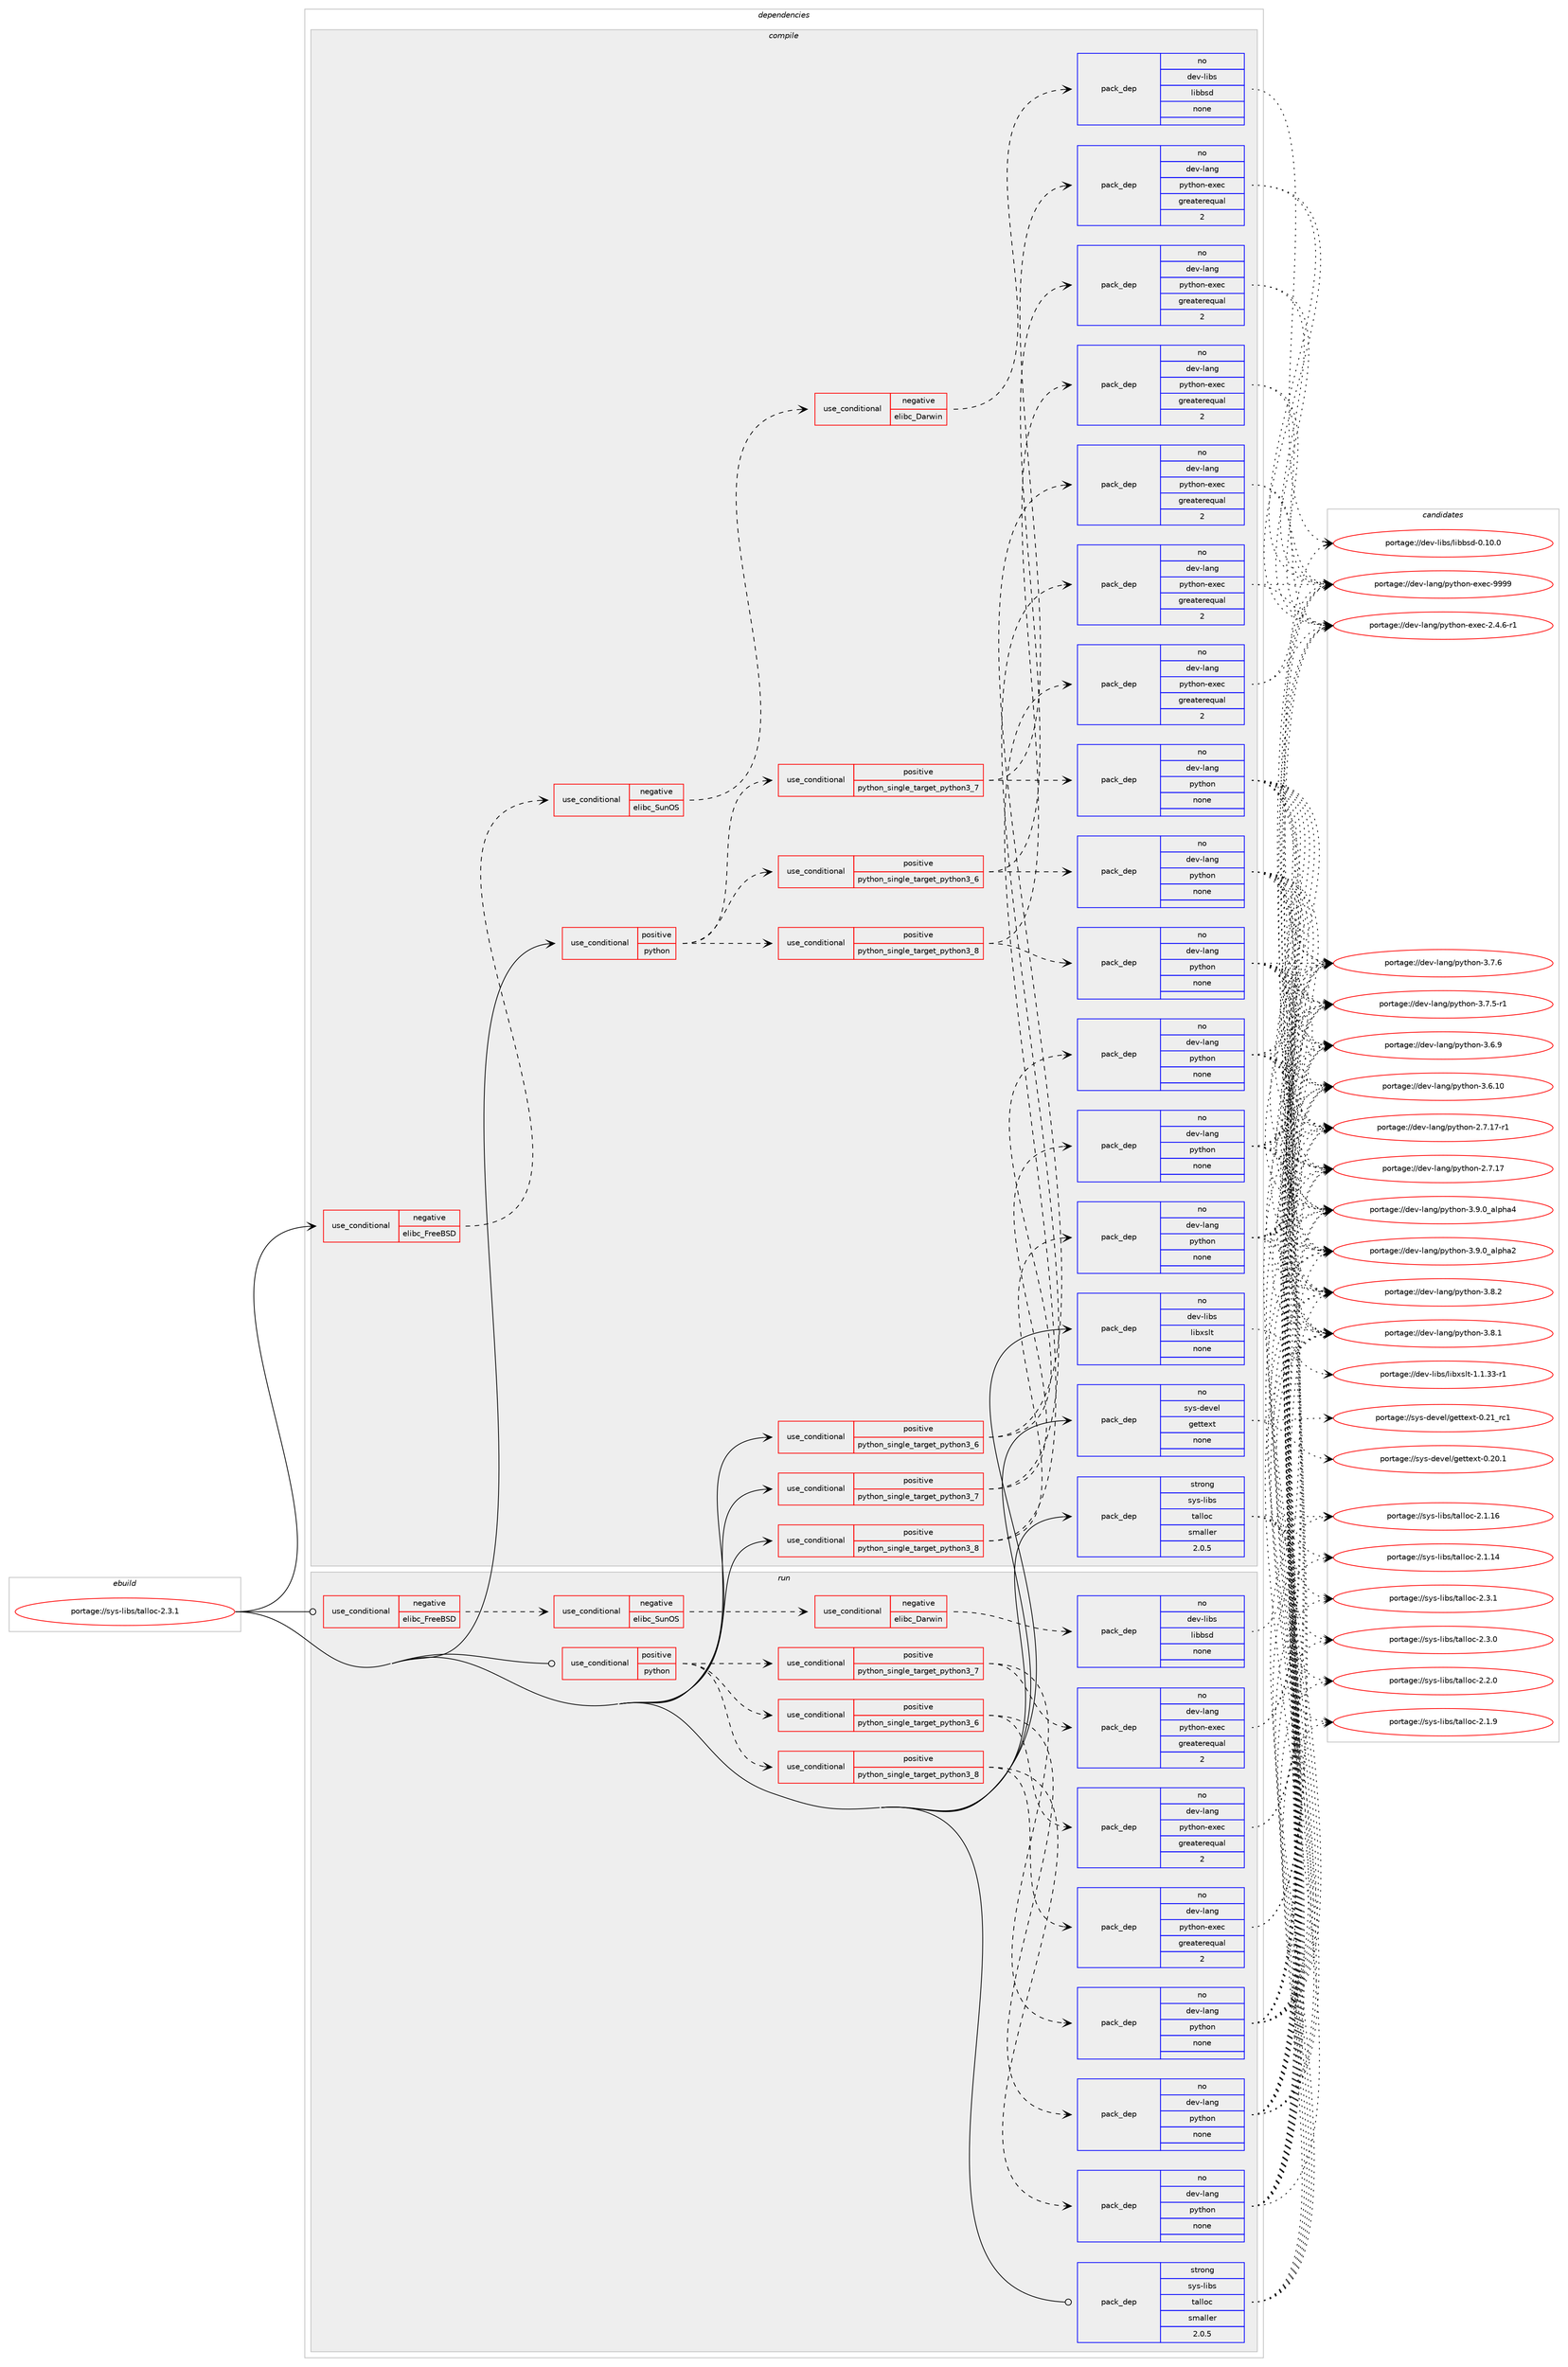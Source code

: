 digraph prolog {

# *************
# Graph options
# *************

newrank=true;
concentrate=true;
compound=true;
graph [rankdir=LR,fontname=Helvetica,fontsize=10,ranksep=1.5];#, ranksep=2.5, nodesep=0.2];
edge  [arrowhead=vee];
node  [fontname=Helvetica,fontsize=10];

# **********
# The ebuild
# **********

subgraph cluster_leftcol {
color=gray;
rank=same;
label=<<i>ebuild</i>>;
id [label="portage://sys-libs/talloc-2.3.1", color=red, width=4, href="../sys-libs/talloc-2.3.1.svg"];
}

# ****************
# The dependencies
# ****************

subgraph cluster_midcol {
color=gray;
label=<<i>dependencies</i>>;
subgraph cluster_compile {
fillcolor="#eeeeee";
style=filled;
label=<<i>compile</i>>;
subgraph cond4161 {
dependency25396 [label=<<TABLE BORDER="0" CELLBORDER="1" CELLSPACING="0" CELLPADDING="4"><TR><TD ROWSPAN="3" CELLPADDING="10">use_conditional</TD></TR><TR><TD>negative</TD></TR><TR><TD>elibc_FreeBSD</TD></TR></TABLE>>, shape=none, color=red];
subgraph cond4162 {
dependency25397 [label=<<TABLE BORDER="0" CELLBORDER="1" CELLSPACING="0" CELLPADDING="4"><TR><TD ROWSPAN="3" CELLPADDING="10">use_conditional</TD></TR><TR><TD>negative</TD></TR><TR><TD>elibc_SunOS</TD></TR></TABLE>>, shape=none, color=red];
subgraph cond4163 {
dependency25398 [label=<<TABLE BORDER="0" CELLBORDER="1" CELLSPACING="0" CELLPADDING="4"><TR><TD ROWSPAN="3" CELLPADDING="10">use_conditional</TD></TR><TR><TD>negative</TD></TR><TR><TD>elibc_Darwin</TD></TR></TABLE>>, shape=none, color=red];
subgraph pack20567 {
dependency25399 [label=<<TABLE BORDER="0" CELLBORDER="1" CELLSPACING="0" CELLPADDING="4" WIDTH="220"><TR><TD ROWSPAN="6" CELLPADDING="30">pack_dep</TD></TR><TR><TD WIDTH="110">no</TD></TR><TR><TD>dev-libs</TD></TR><TR><TD>libbsd</TD></TR><TR><TD>none</TD></TR><TR><TD></TD></TR></TABLE>>, shape=none, color=blue];
}
dependency25398:e -> dependency25399:w [weight=20,style="dashed",arrowhead="vee"];
}
dependency25397:e -> dependency25398:w [weight=20,style="dashed",arrowhead="vee"];
}
dependency25396:e -> dependency25397:w [weight=20,style="dashed",arrowhead="vee"];
}
id:e -> dependency25396:w [weight=20,style="solid",arrowhead="vee"];
subgraph cond4164 {
dependency25400 [label=<<TABLE BORDER="0" CELLBORDER="1" CELLSPACING="0" CELLPADDING="4"><TR><TD ROWSPAN="3" CELLPADDING="10">use_conditional</TD></TR><TR><TD>positive</TD></TR><TR><TD>python</TD></TR></TABLE>>, shape=none, color=red];
subgraph cond4165 {
dependency25401 [label=<<TABLE BORDER="0" CELLBORDER="1" CELLSPACING="0" CELLPADDING="4"><TR><TD ROWSPAN="3" CELLPADDING="10">use_conditional</TD></TR><TR><TD>positive</TD></TR><TR><TD>python_single_target_python3_6</TD></TR></TABLE>>, shape=none, color=red];
subgraph pack20568 {
dependency25402 [label=<<TABLE BORDER="0" CELLBORDER="1" CELLSPACING="0" CELLPADDING="4" WIDTH="220"><TR><TD ROWSPAN="6" CELLPADDING="30">pack_dep</TD></TR><TR><TD WIDTH="110">no</TD></TR><TR><TD>dev-lang</TD></TR><TR><TD>python</TD></TR><TR><TD>none</TD></TR><TR><TD></TD></TR></TABLE>>, shape=none, color=blue];
}
dependency25401:e -> dependency25402:w [weight=20,style="dashed",arrowhead="vee"];
subgraph pack20569 {
dependency25403 [label=<<TABLE BORDER="0" CELLBORDER="1" CELLSPACING="0" CELLPADDING="4" WIDTH="220"><TR><TD ROWSPAN="6" CELLPADDING="30">pack_dep</TD></TR><TR><TD WIDTH="110">no</TD></TR><TR><TD>dev-lang</TD></TR><TR><TD>python-exec</TD></TR><TR><TD>greaterequal</TD></TR><TR><TD>2</TD></TR></TABLE>>, shape=none, color=blue];
}
dependency25401:e -> dependency25403:w [weight=20,style="dashed",arrowhead="vee"];
}
dependency25400:e -> dependency25401:w [weight=20,style="dashed",arrowhead="vee"];
subgraph cond4166 {
dependency25404 [label=<<TABLE BORDER="0" CELLBORDER="1" CELLSPACING="0" CELLPADDING="4"><TR><TD ROWSPAN="3" CELLPADDING="10">use_conditional</TD></TR><TR><TD>positive</TD></TR><TR><TD>python_single_target_python3_7</TD></TR></TABLE>>, shape=none, color=red];
subgraph pack20570 {
dependency25405 [label=<<TABLE BORDER="0" CELLBORDER="1" CELLSPACING="0" CELLPADDING="4" WIDTH="220"><TR><TD ROWSPAN="6" CELLPADDING="30">pack_dep</TD></TR><TR><TD WIDTH="110">no</TD></TR><TR><TD>dev-lang</TD></TR><TR><TD>python</TD></TR><TR><TD>none</TD></TR><TR><TD></TD></TR></TABLE>>, shape=none, color=blue];
}
dependency25404:e -> dependency25405:w [weight=20,style="dashed",arrowhead="vee"];
subgraph pack20571 {
dependency25406 [label=<<TABLE BORDER="0" CELLBORDER="1" CELLSPACING="0" CELLPADDING="4" WIDTH="220"><TR><TD ROWSPAN="6" CELLPADDING="30">pack_dep</TD></TR><TR><TD WIDTH="110">no</TD></TR><TR><TD>dev-lang</TD></TR><TR><TD>python-exec</TD></TR><TR><TD>greaterequal</TD></TR><TR><TD>2</TD></TR></TABLE>>, shape=none, color=blue];
}
dependency25404:e -> dependency25406:w [weight=20,style="dashed",arrowhead="vee"];
}
dependency25400:e -> dependency25404:w [weight=20,style="dashed",arrowhead="vee"];
subgraph cond4167 {
dependency25407 [label=<<TABLE BORDER="0" CELLBORDER="1" CELLSPACING="0" CELLPADDING="4"><TR><TD ROWSPAN="3" CELLPADDING="10">use_conditional</TD></TR><TR><TD>positive</TD></TR><TR><TD>python_single_target_python3_8</TD></TR></TABLE>>, shape=none, color=red];
subgraph pack20572 {
dependency25408 [label=<<TABLE BORDER="0" CELLBORDER="1" CELLSPACING="0" CELLPADDING="4" WIDTH="220"><TR><TD ROWSPAN="6" CELLPADDING="30">pack_dep</TD></TR><TR><TD WIDTH="110">no</TD></TR><TR><TD>dev-lang</TD></TR><TR><TD>python</TD></TR><TR><TD>none</TD></TR><TR><TD></TD></TR></TABLE>>, shape=none, color=blue];
}
dependency25407:e -> dependency25408:w [weight=20,style="dashed",arrowhead="vee"];
subgraph pack20573 {
dependency25409 [label=<<TABLE BORDER="0" CELLBORDER="1" CELLSPACING="0" CELLPADDING="4" WIDTH="220"><TR><TD ROWSPAN="6" CELLPADDING="30">pack_dep</TD></TR><TR><TD WIDTH="110">no</TD></TR><TR><TD>dev-lang</TD></TR><TR><TD>python-exec</TD></TR><TR><TD>greaterequal</TD></TR><TR><TD>2</TD></TR></TABLE>>, shape=none, color=blue];
}
dependency25407:e -> dependency25409:w [weight=20,style="dashed",arrowhead="vee"];
}
dependency25400:e -> dependency25407:w [weight=20,style="dashed",arrowhead="vee"];
}
id:e -> dependency25400:w [weight=20,style="solid",arrowhead="vee"];
subgraph cond4168 {
dependency25410 [label=<<TABLE BORDER="0" CELLBORDER="1" CELLSPACING="0" CELLPADDING="4"><TR><TD ROWSPAN="3" CELLPADDING="10">use_conditional</TD></TR><TR><TD>positive</TD></TR><TR><TD>python_single_target_python3_6</TD></TR></TABLE>>, shape=none, color=red];
subgraph pack20574 {
dependency25411 [label=<<TABLE BORDER="0" CELLBORDER="1" CELLSPACING="0" CELLPADDING="4" WIDTH="220"><TR><TD ROWSPAN="6" CELLPADDING="30">pack_dep</TD></TR><TR><TD WIDTH="110">no</TD></TR><TR><TD>dev-lang</TD></TR><TR><TD>python</TD></TR><TR><TD>none</TD></TR><TR><TD></TD></TR></TABLE>>, shape=none, color=blue];
}
dependency25410:e -> dependency25411:w [weight=20,style="dashed",arrowhead="vee"];
subgraph pack20575 {
dependency25412 [label=<<TABLE BORDER="0" CELLBORDER="1" CELLSPACING="0" CELLPADDING="4" WIDTH="220"><TR><TD ROWSPAN="6" CELLPADDING="30">pack_dep</TD></TR><TR><TD WIDTH="110">no</TD></TR><TR><TD>dev-lang</TD></TR><TR><TD>python-exec</TD></TR><TR><TD>greaterequal</TD></TR><TR><TD>2</TD></TR></TABLE>>, shape=none, color=blue];
}
dependency25410:e -> dependency25412:w [weight=20,style="dashed",arrowhead="vee"];
}
id:e -> dependency25410:w [weight=20,style="solid",arrowhead="vee"];
subgraph cond4169 {
dependency25413 [label=<<TABLE BORDER="0" CELLBORDER="1" CELLSPACING="0" CELLPADDING="4"><TR><TD ROWSPAN="3" CELLPADDING="10">use_conditional</TD></TR><TR><TD>positive</TD></TR><TR><TD>python_single_target_python3_7</TD></TR></TABLE>>, shape=none, color=red];
subgraph pack20576 {
dependency25414 [label=<<TABLE BORDER="0" CELLBORDER="1" CELLSPACING="0" CELLPADDING="4" WIDTH="220"><TR><TD ROWSPAN="6" CELLPADDING="30">pack_dep</TD></TR><TR><TD WIDTH="110">no</TD></TR><TR><TD>dev-lang</TD></TR><TR><TD>python</TD></TR><TR><TD>none</TD></TR><TR><TD></TD></TR></TABLE>>, shape=none, color=blue];
}
dependency25413:e -> dependency25414:w [weight=20,style="dashed",arrowhead="vee"];
subgraph pack20577 {
dependency25415 [label=<<TABLE BORDER="0" CELLBORDER="1" CELLSPACING="0" CELLPADDING="4" WIDTH="220"><TR><TD ROWSPAN="6" CELLPADDING="30">pack_dep</TD></TR><TR><TD WIDTH="110">no</TD></TR><TR><TD>dev-lang</TD></TR><TR><TD>python-exec</TD></TR><TR><TD>greaterequal</TD></TR><TR><TD>2</TD></TR></TABLE>>, shape=none, color=blue];
}
dependency25413:e -> dependency25415:w [weight=20,style="dashed",arrowhead="vee"];
}
id:e -> dependency25413:w [weight=20,style="solid",arrowhead="vee"];
subgraph cond4170 {
dependency25416 [label=<<TABLE BORDER="0" CELLBORDER="1" CELLSPACING="0" CELLPADDING="4"><TR><TD ROWSPAN="3" CELLPADDING="10">use_conditional</TD></TR><TR><TD>positive</TD></TR><TR><TD>python_single_target_python3_8</TD></TR></TABLE>>, shape=none, color=red];
subgraph pack20578 {
dependency25417 [label=<<TABLE BORDER="0" CELLBORDER="1" CELLSPACING="0" CELLPADDING="4" WIDTH="220"><TR><TD ROWSPAN="6" CELLPADDING="30">pack_dep</TD></TR><TR><TD WIDTH="110">no</TD></TR><TR><TD>dev-lang</TD></TR><TR><TD>python</TD></TR><TR><TD>none</TD></TR><TR><TD></TD></TR></TABLE>>, shape=none, color=blue];
}
dependency25416:e -> dependency25417:w [weight=20,style="dashed",arrowhead="vee"];
subgraph pack20579 {
dependency25418 [label=<<TABLE BORDER="0" CELLBORDER="1" CELLSPACING="0" CELLPADDING="4" WIDTH="220"><TR><TD ROWSPAN="6" CELLPADDING="30">pack_dep</TD></TR><TR><TD WIDTH="110">no</TD></TR><TR><TD>dev-lang</TD></TR><TR><TD>python-exec</TD></TR><TR><TD>greaterequal</TD></TR><TR><TD>2</TD></TR></TABLE>>, shape=none, color=blue];
}
dependency25416:e -> dependency25418:w [weight=20,style="dashed",arrowhead="vee"];
}
id:e -> dependency25416:w [weight=20,style="solid",arrowhead="vee"];
subgraph pack20580 {
dependency25419 [label=<<TABLE BORDER="0" CELLBORDER="1" CELLSPACING="0" CELLPADDING="4" WIDTH="220"><TR><TD ROWSPAN="6" CELLPADDING="30">pack_dep</TD></TR><TR><TD WIDTH="110">no</TD></TR><TR><TD>dev-libs</TD></TR><TR><TD>libxslt</TD></TR><TR><TD>none</TD></TR><TR><TD></TD></TR></TABLE>>, shape=none, color=blue];
}
id:e -> dependency25419:w [weight=20,style="solid",arrowhead="vee"];
subgraph pack20581 {
dependency25420 [label=<<TABLE BORDER="0" CELLBORDER="1" CELLSPACING="0" CELLPADDING="4" WIDTH="220"><TR><TD ROWSPAN="6" CELLPADDING="30">pack_dep</TD></TR><TR><TD WIDTH="110">no</TD></TR><TR><TD>sys-devel</TD></TR><TR><TD>gettext</TD></TR><TR><TD>none</TD></TR><TR><TD></TD></TR></TABLE>>, shape=none, color=blue];
}
id:e -> dependency25420:w [weight=20,style="solid",arrowhead="vee"];
subgraph pack20582 {
dependency25421 [label=<<TABLE BORDER="0" CELLBORDER="1" CELLSPACING="0" CELLPADDING="4" WIDTH="220"><TR><TD ROWSPAN="6" CELLPADDING="30">pack_dep</TD></TR><TR><TD WIDTH="110">strong</TD></TR><TR><TD>sys-libs</TD></TR><TR><TD>talloc</TD></TR><TR><TD>smaller</TD></TR><TR><TD>2.0.5</TD></TR></TABLE>>, shape=none, color=blue];
}
id:e -> dependency25421:w [weight=20,style="solid",arrowhead="vee"];
}
subgraph cluster_compileandrun {
fillcolor="#eeeeee";
style=filled;
label=<<i>compile and run</i>>;
}
subgraph cluster_run {
fillcolor="#eeeeee";
style=filled;
label=<<i>run</i>>;
subgraph cond4171 {
dependency25422 [label=<<TABLE BORDER="0" CELLBORDER="1" CELLSPACING="0" CELLPADDING="4"><TR><TD ROWSPAN="3" CELLPADDING="10">use_conditional</TD></TR><TR><TD>negative</TD></TR><TR><TD>elibc_FreeBSD</TD></TR></TABLE>>, shape=none, color=red];
subgraph cond4172 {
dependency25423 [label=<<TABLE BORDER="0" CELLBORDER="1" CELLSPACING="0" CELLPADDING="4"><TR><TD ROWSPAN="3" CELLPADDING="10">use_conditional</TD></TR><TR><TD>negative</TD></TR><TR><TD>elibc_SunOS</TD></TR></TABLE>>, shape=none, color=red];
subgraph cond4173 {
dependency25424 [label=<<TABLE BORDER="0" CELLBORDER="1" CELLSPACING="0" CELLPADDING="4"><TR><TD ROWSPAN="3" CELLPADDING="10">use_conditional</TD></TR><TR><TD>negative</TD></TR><TR><TD>elibc_Darwin</TD></TR></TABLE>>, shape=none, color=red];
subgraph pack20583 {
dependency25425 [label=<<TABLE BORDER="0" CELLBORDER="1" CELLSPACING="0" CELLPADDING="4" WIDTH="220"><TR><TD ROWSPAN="6" CELLPADDING="30">pack_dep</TD></TR><TR><TD WIDTH="110">no</TD></TR><TR><TD>dev-libs</TD></TR><TR><TD>libbsd</TD></TR><TR><TD>none</TD></TR><TR><TD></TD></TR></TABLE>>, shape=none, color=blue];
}
dependency25424:e -> dependency25425:w [weight=20,style="dashed",arrowhead="vee"];
}
dependency25423:e -> dependency25424:w [weight=20,style="dashed",arrowhead="vee"];
}
dependency25422:e -> dependency25423:w [weight=20,style="dashed",arrowhead="vee"];
}
id:e -> dependency25422:w [weight=20,style="solid",arrowhead="odot"];
subgraph cond4174 {
dependency25426 [label=<<TABLE BORDER="0" CELLBORDER="1" CELLSPACING="0" CELLPADDING="4"><TR><TD ROWSPAN="3" CELLPADDING="10">use_conditional</TD></TR><TR><TD>positive</TD></TR><TR><TD>python</TD></TR></TABLE>>, shape=none, color=red];
subgraph cond4175 {
dependency25427 [label=<<TABLE BORDER="0" CELLBORDER="1" CELLSPACING="0" CELLPADDING="4"><TR><TD ROWSPAN="3" CELLPADDING="10">use_conditional</TD></TR><TR><TD>positive</TD></TR><TR><TD>python_single_target_python3_6</TD></TR></TABLE>>, shape=none, color=red];
subgraph pack20584 {
dependency25428 [label=<<TABLE BORDER="0" CELLBORDER="1" CELLSPACING="0" CELLPADDING="4" WIDTH="220"><TR><TD ROWSPAN="6" CELLPADDING="30">pack_dep</TD></TR><TR><TD WIDTH="110">no</TD></TR><TR><TD>dev-lang</TD></TR><TR><TD>python</TD></TR><TR><TD>none</TD></TR><TR><TD></TD></TR></TABLE>>, shape=none, color=blue];
}
dependency25427:e -> dependency25428:w [weight=20,style="dashed",arrowhead="vee"];
subgraph pack20585 {
dependency25429 [label=<<TABLE BORDER="0" CELLBORDER="1" CELLSPACING="0" CELLPADDING="4" WIDTH="220"><TR><TD ROWSPAN="6" CELLPADDING="30">pack_dep</TD></TR><TR><TD WIDTH="110">no</TD></TR><TR><TD>dev-lang</TD></TR><TR><TD>python-exec</TD></TR><TR><TD>greaterequal</TD></TR><TR><TD>2</TD></TR></TABLE>>, shape=none, color=blue];
}
dependency25427:e -> dependency25429:w [weight=20,style="dashed",arrowhead="vee"];
}
dependency25426:e -> dependency25427:w [weight=20,style="dashed",arrowhead="vee"];
subgraph cond4176 {
dependency25430 [label=<<TABLE BORDER="0" CELLBORDER="1" CELLSPACING="0" CELLPADDING="4"><TR><TD ROWSPAN="3" CELLPADDING="10">use_conditional</TD></TR><TR><TD>positive</TD></TR><TR><TD>python_single_target_python3_7</TD></TR></TABLE>>, shape=none, color=red];
subgraph pack20586 {
dependency25431 [label=<<TABLE BORDER="0" CELLBORDER="1" CELLSPACING="0" CELLPADDING="4" WIDTH="220"><TR><TD ROWSPAN="6" CELLPADDING="30">pack_dep</TD></TR><TR><TD WIDTH="110">no</TD></TR><TR><TD>dev-lang</TD></TR><TR><TD>python</TD></TR><TR><TD>none</TD></TR><TR><TD></TD></TR></TABLE>>, shape=none, color=blue];
}
dependency25430:e -> dependency25431:w [weight=20,style="dashed",arrowhead="vee"];
subgraph pack20587 {
dependency25432 [label=<<TABLE BORDER="0" CELLBORDER="1" CELLSPACING="0" CELLPADDING="4" WIDTH="220"><TR><TD ROWSPAN="6" CELLPADDING="30">pack_dep</TD></TR><TR><TD WIDTH="110">no</TD></TR><TR><TD>dev-lang</TD></TR><TR><TD>python-exec</TD></TR><TR><TD>greaterequal</TD></TR><TR><TD>2</TD></TR></TABLE>>, shape=none, color=blue];
}
dependency25430:e -> dependency25432:w [weight=20,style="dashed",arrowhead="vee"];
}
dependency25426:e -> dependency25430:w [weight=20,style="dashed",arrowhead="vee"];
subgraph cond4177 {
dependency25433 [label=<<TABLE BORDER="0" CELLBORDER="1" CELLSPACING="0" CELLPADDING="4"><TR><TD ROWSPAN="3" CELLPADDING="10">use_conditional</TD></TR><TR><TD>positive</TD></TR><TR><TD>python_single_target_python3_8</TD></TR></TABLE>>, shape=none, color=red];
subgraph pack20588 {
dependency25434 [label=<<TABLE BORDER="0" CELLBORDER="1" CELLSPACING="0" CELLPADDING="4" WIDTH="220"><TR><TD ROWSPAN="6" CELLPADDING="30">pack_dep</TD></TR><TR><TD WIDTH="110">no</TD></TR><TR><TD>dev-lang</TD></TR><TR><TD>python</TD></TR><TR><TD>none</TD></TR><TR><TD></TD></TR></TABLE>>, shape=none, color=blue];
}
dependency25433:e -> dependency25434:w [weight=20,style="dashed",arrowhead="vee"];
subgraph pack20589 {
dependency25435 [label=<<TABLE BORDER="0" CELLBORDER="1" CELLSPACING="0" CELLPADDING="4" WIDTH="220"><TR><TD ROWSPAN="6" CELLPADDING="30">pack_dep</TD></TR><TR><TD WIDTH="110">no</TD></TR><TR><TD>dev-lang</TD></TR><TR><TD>python-exec</TD></TR><TR><TD>greaterequal</TD></TR><TR><TD>2</TD></TR></TABLE>>, shape=none, color=blue];
}
dependency25433:e -> dependency25435:w [weight=20,style="dashed",arrowhead="vee"];
}
dependency25426:e -> dependency25433:w [weight=20,style="dashed",arrowhead="vee"];
}
id:e -> dependency25426:w [weight=20,style="solid",arrowhead="odot"];
subgraph pack20590 {
dependency25436 [label=<<TABLE BORDER="0" CELLBORDER="1" CELLSPACING="0" CELLPADDING="4" WIDTH="220"><TR><TD ROWSPAN="6" CELLPADDING="30">pack_dep</TD></TR><TR><TD WIDTH="110">strong</TD></TR><TR><TD>sys-libs</TD></TR><TR><TD>talloc</TD></TR><TR><TD>smaller</TD></TR><TR><TD>2.0.5</TD></TR></TABLE>>, shape=none, color=blue];
}
id:e -> dependency25436:w [weight=20,style="solid",arrowhead="odot"];
}
}

# **************
# The candidates
# **************

subgraph cluster_choices {
rank=same;
color=gray;
label=<<i>candidates</i>>;

subgraph choice20567 {
color=black;
nodesep=1;
choice100101118451081059811547108105989811510045484649484648 [label="portage://dev-libs/libbsd-0.10.0", color=red, width=4,href="../dev-libs/libbsd-0.10.0.svg"];
dependency25399:e -> choice100101118451081059811547108105989811510045484649484648:w [style=dotted,weight="100"];
}
subgraph choice20568 {
color=black;
nodesep=1;
choice10010111845108971101034711212111610411111045514657464895971081121049752 [label="portage://dev-lang/python-3.9.0_alpha4", color=red, width=4,href="../dev-lang/python-3.9.0_alpha4.svg"];
choice10010111845108971101034711212111610411111045514657464895971081121049750 [label="portage://dev-lang/python-3.9.0_alpha2", color=red, width=4,href="../dev-lang/python-3.9.0_alpha2.svg"];
choice100101118451089711010347112121116104111110455146564650 [label="portage://dev-lang/python-3.8.2", color=red, width=4,href="../dev-lang/python-3.8.2.svg"];
choice100101118451089711010347112121116104111110455146564649 [label="portage://dev-lang/python-3.8.1", color=red, width=4,href="../dev-lang/python-3.8.1.svg"];
choice100101118451089711010347112121116104111110455146554654 [label="portage://dev-lang/python-3.7.6", color=red, width=4,href="../dev-lang/python-3.7.6.svg"];
choice1001011184510897110103471121211161041111104551465546534511449 [label="portage://dev-lang/python-3.7.5-r1", color=red, width=4,href="../dev-lang/python-3.7.5-r1.svg"];
choice100101118451089711010347112121116104111110455146544657 [label="portage://dev-lang/python-3.6.9", color=red, width=4,href="../dev-lang/python-3.6.9.svg"];
choice10010111845108971101034711212111610411111045514654464948 [label="portage://dev-lang/python-3.6.10", color=red, width=4,href="../dev-lang/python-3.6.10.svg"];
choice100101118451089711010347112121116104111110455046554649554511449 [label="portage://dev-lang/python-2.7.17-r1", color=red, width=4,href="../dev-lang/python-2.7.17-r1.svg"];
choice10010111845108971101034711212111610411111045504655464955 [label="portage://dev-lang/python-2.7.17", color=red, width=4,href="../dev-lang/python-2.7.17.svg"];
dependency25402:e -> choice10010111845108971101034711212111610411111045514657464895971081121049752:w [style=dotted,weight="100"];
dependency25402:e -> choice10010111845108971101034711212111610411111045514657464895971081121049750:w [style=dotted,weight="100"];
dependency25402:e -> choice100101118451089711010347112121116104111110455146564650:w [style=dotted,weight="100"];
dependency25402:e -> choice100101118451089711010347112121116104111110455146564649:w [style=dotted,weight="100"];
dependency25402:e -> choice100101118451089711010347112121116104111110455146554654:w [style=dotted,weight="100"];
dependency25402:e -> choice1001011184510897110103471121211161041111104551465546534511449:w [style=dotted,weight="100"];
dependency25402:e -> choice100101118451089711010347112121116104111110455146544657:w [style=dotted,weight="100"];
dependency25402:e -> choice10010111845108971101034711212111610411111045514654464948:w [style=dotted,weight="100"];
dependency25402:e -> choice100101118451089711010347112121116104111110455046554649554511449:w [style=dotted,weight="100"];
dependency25402:e -> choice10010111845108971101034711212111610411111045504655464955:w [style=dotted,weight="100"];
}
subgraph choice20569 {
color=black;
nodesep=1;
choice10010111845108971101034711212111610411111045101120101994557575757 [label="portage://dev-lang/python-exec-9999", color=red, width=4,href="../dev-lang/python-exec-9999.svg"];
choice10010111845108971101034711212111610411111045101120101994550465246544511449 [label="portage://dev-lang/python-exec-2.4.6-r1", color=red, width=4,href="../dev-lang/python-exec-2.4.6-r1.svg"];
dependency25403:e -> choice10010111845108971101034711212111610411111045101120101994557575757:w [style=dotted,weight="100"];
dependency25403:e -> choice10010111845108971101034711212111610411111045101120101994550465246544511449:w [style=dotted,weight="100"];
}
subgraph choice20570 {
color=black;
nodesep=1;
choice10010111845108971101034711212111610411111045514657464895971081121049752 [label="portage://dev-lang/python-3.9.0_alpha4", color=red, width=4,href="../dev-lang/python-3.9.0_alpha4.svg"];
choice10010111845108971101034711212111610411111045514657464895971081121049750 [label="portage://dev-lang/python-3.9.0_alpha2", color=red, width=4,href="../dev-lang/python-3.9.0_alpha2.svg"];
choice100101118451089711010347112121116104111110455146564650 [label="portage://dev-lang/python-3.8.2", color=red, width=4,href="../dev-lang/python-3.8.2.svg"];
choice100101118451089711010347112121116104111110455146564649 [label="portage://dev-lang/python-3.8.1", color=red, width=4,href="../dev-lang/python-3.8.1.svg"];
choice100101118451089711010347112121116104111110455146554654 [label="portage://dev-lang/python-3.7.6", color=red, width=4,href="../dev-lang/python-3.7.6.svg"];
choice1001011184510897110103471121211161041111104551465546534511449 [label="portage://dev-lang/python-3.7.5-r1", color=red, width=4,href="../dev-lang/python-3.7.5-r1.svg"];
choice100101118451089711010347112121116104111110455146544657 [label="portage://dev-lang/python-3.6.9", color=red, width=4,href="../dev-lang/python-3.6.9.svg"];
choice10010111845108971101034711212111610411111045514654464948 [label="portage://dev-lang/python-3.6.10", color=red, width=4,href="../dev-lang/python-3.6.10.svg"];
choice100101118451089711010347112121116104111110455046554649554511449 [label="portage://dev-lang/python-2.7.17-r1", color=red, width=4,href="../dev-lang/python-2.7.17-r1.svg"];
choice10010111845108971101034711212111610411111045504655464955 [label="portage://dev-lang/python-2.7.17", color=red, width=4,href="../dev-lang/python-2.7.17.svg"];
dependency25405:e -> choice10010111845108971101034711212111610411111045514657464895971081121049752:w [style=dotted,weight="100"];
dependency25405:e -> choice10010111845108971101034711212111610411111045514657464895971081121049750:w [style=dotted,weight="100"];
dependency25405:e -> choice100101118451089711010347112121116104111110455146564650:w [style=dotted,weight="100"];
dependency25405:e -> choice100101118451089711010347112121116104111110455146564649:w [style=dotted,weight="100"];
dependency25405:e -> choice100101118451089711010347112121116104111110455146554654:w [style=dotted,weight="100"];
dependency25405:e -> choice1001011184510897110103471121211161041111104551465546534511449:w [style=dotted,weight="100"];
dependency25405:e -> choice100101118451089711010347112121116104111110455146544657:w [style=dotted,weight="100"];
dependency25405:e -> choice10010111845108971101034711212111610411111045514654464948:w [style=dotted,weight="100"];
dependency25405:e -> choice100101118451089711010347112121116104111110455046554649554511449:w [style=dotted,weight="100"];
dependency25405:e -> choice10010111845108971101034711212111610411111045504655464955:w [style=dotted,weight="100"];
}
subgraph choice20571 {
color=black;
nodesep=1;
choice10010111845108971101034711212111610411111045101120101994557575757 [label="portage://dev-lang/python-exec-9999", color=red, width=4,href="../dev-lang/python-exec-9999.svg"];
choice10010111845108971101034711212111610411111045101120101994550465246544511449 [label="portage://dev-lang/python-exec-2.4.6-r1", color=red, width=4,href="../dev-lang/python-exec-2.4.6-r1.svg"];
dependency25406:e -> choice10010111845108971101034711212111610411111045101120101994557575757:w [style=dotted,weight="100"];
dependency25406:e -> choice10010111845108971101034711212111610411111045101120101994550465246544511449:w [style=dotted,weight="100"];
}
subgraph choice20572 {
color=black;
nodesep=1;
choice10010111845108971101034711212111610411111045514657464895971081121049752 [label="portage://dev-lang/python-3.9.0_alpha4", color=red, width=4,href="../dev-lang/python-3.9.0_alpha4.svg"];
choice10010111845108971101034711212111610411111045514657464895971081121049750 [label="portage://dev-lang/python-3.9.0_alpha2", color=red, width=4,href="../dev-lang/python-3.9.0_alpha2.svg"];
choice100101118451089711010347112121116104111110455146564650 [label="portage://dev-lang/python-3.8.2", color=red, width=4,href="../dev-lang/python-3.8.2.svg"];
choice100101118451089711010347112121116104111110455146564649 [label="portage://dev-lang/python-3.8.1", color=red, width=4,href="../dev-lang/python-3.8.1.svg"];
choice100101118451089711010347112121116104111110455146554654 [label="portage://dev-lang/python-3.7.6", color=red, width=4,href="../dev-lang/python-3.7.6.svg"];
choice1001011184510897110103471121211161041111104551465546534511449 [label="portage://dev-lang/python-3.7.5-r1", color=red, width=4,href="../dev-lang/python-3.7.5-r1.svg"];
choice100101118451089711010347112121116104111110455146544657 [label="portage://dev-lang/python-3.6.9", color=red, width=4,href="../dev-lang/python-3.6.9.svg"];
choice10010111845108971101034711212111610411111045514654464948 [label="portage://dev-lang/python-3.6.10", color=red, width=4,href="../dev-lang/python-3.6.10.svg"];
choice100101118451089711010347112121116104111110455046554649554511449 [label="portage://dev-lang/python-2.7.17-r1", color=red, width=4,href="../dev-lang/python-2.7.17-r1.svg"];
choice10010111845108971101034711212111610411111045504655464955 [label="portage://dev-lang/python-2.7.17", color=red, width=4,href="../dev-lang/python-2.7.17.svg"];
dependency25408:e -> choice10010111845108971101034711212111610411111045514657464895971081121049752:w [style=dotted,weight="100"];
dependency25408:e -> choice10010111845108971101034711212111610411111045514657464895971081121049750:w [style=dotted,weight="100"];
dependency25408:e -> choice100101118451089711010347112121116104111110455146564650:w [style=dotted,weight="100"];
dependency25408:e -> choice100101118451089711010347112121116104111110455146564649:w [style=dotted,weight="100"];
dependency25408:e -> choice100101118451089711010347112121116104111110455146554654:w [style=dotted,weight="100"];
dependency25408:e -> choice1001011184510897110103471121211161041111104551465546534511449:w [style=dotted,weight="100"];
dependency25408:e -> choice100101118451089711010347112121116104111110455146544657:w [style=dotted,weight="100"];
dependency25408:e -> choice10010111845108971101034711212111610411111045514654464948:w [style=dotted,weight="100"];
dependency25408:e -> choice100101118451089711010347112121116104111110455046554649554511449:w [style=dotted,weight="100"];
dependency25408:e -> choice10010111845108971101034711212111610411111045504655464955:w [style=dotted,weight="100"];
}
subgraph choice20573 {
color=black;
nodesep=1;
choice10010111845108971101034711212111610411111045101120101994557575757 [label="portage://dev-lang/python-exec-9999", color=red, width=4,href="../dev-lang/python-exec-9999.svg"];
choice10010111845108971101034711212111610411111045101120101994550465246544511449 [label="portage://dev-lang/python-exec-2.4.6-r1", color=red, width=4,href="../dev-lang/python-exec-2.4.6-r1.svg"];
dependency25409:e -> choice10010111845108971101034711212111610411111045101120101994557575757:w [style=dotted,weight="100"];
dependency25409:e -> choice10010111845108971101034711212111610411111045101120101994550465246544511449:w [style=dotted,weight="100"];
}
subgraph choice20574 {
color=black;
nodesep=1;
choice10010111845108971101034711212111610411111045514657464895971081121049752 [label="portage://dev-lang/python-3.9.0_alpha4", color=red, width=4,href="../dev-lang/python-3.9.0_alpha4.svg"];
choice10010111845108971101034711212111610411111045514657464895971081121049750 [label="portage://dev-lang/python-3.9.0_alpha2", color=red, width=4,href="../dev-lang/python-3.9.0_alpha2.svg"];
choice100101118451089711010347112121116104111110455146564650 [label="portage://dev-lang/python-3.8.2", color=red, width=4,href="../dev-lang/python-3.8.2.svg"];
choice100101118451089711010347112121116104111110455146564649 [label="portage://dev-lang/python-3.8.1", color=red, width=4,href="../dev-lang/python-3.8.1.svg"];
choice100101118451089711010347112121116104111110455146554654 [label="portage://dev-lang/python-3.7.6", color=red, width=4,href="../dev-lang/python-3.7.6.svg"];
choice1001011184510897110103471121211161041111104551465546534511449 [label="portage://dev-lang/python-3.7.5-r1", color=red, width=4,href="../dev-lang/python-3.7.5-r1.svg"];
choice100101118451089711010347112121116104111110455146544657 [label="portage://dev-lang/python-3.6.9", color=red, width=4,href="../dev-lang/python-3.6.9.svg"];
choice10010111845108971101034711212111610411111045514654464948 [label="portage://dev-lang/python-3.6.10", color=red, width=4,href="../dev-lang/python-3.6.10.svg"];
choice100101118451089711010347112121116104111110455046554649554511449 [label="portage://dev-lang/python-2.7.17-r1", color=red, width=4,href="../dev-lang/python-2.7.17-r1.svg"];
choice10010111845108971101034711212111610411111045504655464955 [label="portage://dev-lang/python-2.7.17", color=red, width=4,href="../dev-lang/python-2.7.17.svg"];
dependency25411:e -> choice10010111845108971101034711212111610411111045514657464895971081121049752:w [style=dotted,weight="100"];
dependency25411:e -> choice10010111845108971101034711212111610411111045514657464895971081121049750:w [style=dotted,weight="100"];
dependency25411:e -> choice100101118451089711010347112121116104111110455146564650:w [style=dotted,weight="100"];
dependency25411:e -> choice100101118451089711010347112121116104111110455146564649:w [style=dotted,weight="100"];
dependency25411:e -> choice100101118451089711010347112121116104111110455146554654:w [style=dotted,weight="100"];
dependency25411:e -> choice1001011184510897110103471121211161041111104551465546534511449:w [style=dotted,weight="100"];
dependency25411:e -> choice100101118451089711010347112121116104111110455146544657:w [style=dotted,weight="100"];
dependency25411:e -> choice10010111845108971101034711212111610411111045514654464948:w [style=dotted,weight="100"];
dependency25411:e -> choice100101118451089711010347112121116104111110455046554649554511449:w [style=dotted,weight="100"];
dependency25411:e -> choice10010111845108971101034711212111610411111045504655464955:w [style=dotted,weight="100"];
}
subgraph choice20575 {
color=black;
nodesep=1;
choice10010111845108971101034711212111610411111045101120101994557575757 [label="portage://dev-lang/python-exec-9999", color=red, width=4,href="../dev-lang/python-exec-9999.svg"];
choice10010111845108971101034711212111610411111045101120101994550465246544511449 [label="portage://dev-lang/python-exec-2.4.6-r1", color=red, width=4,href="../dev-lang/python-exec-2.4.6-r1.svg"];
dependency25412:e -> choice10010111845108971101034711212111610411111045101120101994557575757:w [style=dotted,weight="100"];
dependency25412:e -> choice10010111845108971101034711212111610411111045101120101994550465246544511449:w [style=dotted,weight="100"];
}
subgraph choice20576 {
color=black;
nodesep=1;
choice10010111845108971101034711212111610411111045514657464895971081121049752 [label="portage://dev-lang/python-3.9.0_alpha4", color=red, width=4,href="../dev-lang/python-3.9.0_alpha4.svg"];
choice10010111845108971101034711212111610411111045514657464895971081121049750 [label="portage://dev-lang/python-3.9.0_alpha2", color=red, width=4,href="../dev-lang/python-3.9.0_alpha2.svg"];
choice100101118451089711010347112121116104111110455146564650 [label="portage://dev-lang/python-3.8.2", color=red, width=4,href="../dev-lang/python-3.8.2.svg"];
choice100101118451089711010347112121116104111110455146564649 [label="portage://dev-lang/python-3.8.1", color=red, width=4,href="../dev-lang/python-3.8.1.svg"];
choice100101118451089711010347112121116104111110455146554654 [label="portage://dev-lang/python-3.7.6", color=red, width=4,href="../dev-lang/python-3.7.6.svg"];
choice1001011184510897110103471121211161041111104551465546534511449 [label="portage://dev-lang/python-3.7.5-r1", color=red, width=4,href="../dev-lang/python-3.7.5-r1.svg"];
choice100101118451089711010347112121116104111110455146544657 [label="portage://dev-lang/python-3.6.9", color=red, width=4,href="../dev-lang/python-3.6.9.svg"];
choice10010111845108971101034711212111610411111045514654464948 [label="portage://dev-lang/python-3.6.10", color=red, width=4,href="../dev-lang/python-3.6.10.svg"];
choice100101118451089711010347112121116104111110455046554649554511449 [label="portage://dev-lang/python-2.7.17-r1", color=red, width=4,href="../dev-lang/python-2.7.17-r1.svg"];
choice10010111845108971101034711212111610411111045504655464955 [label="portage://dev-lang/python-2.7.17", color=red, width=4,href="../dev-lang/python-2.7.17.svg"];
dependency25414:e -> choice10010111845108971101034711212111610411111045514657464895971081121049752:w [style=dotted,weight="100"];
dependency25414:e -> choice10010111845108971101034711212111610411111045514657464895971081121049750:w [style=dotted,weight="100"];
dependency25414:e -> choice100101118451089711010347112121116104111110455146564650:w [style=dotted,weight="100"];
dependency25414:e -> choice100101118451089711010347112121116104111110455146564649:w [style=dotted,weight="100"];
dependency25414:e -> choice100101118451089711010347112121116104111110455146554654:w [style=dotted,weight="100"];
dependency25414:e -> choice1001011184510897110103471121211161041111104551465546534511449:w [style=dotted,weight="100"];
dependency25414:e -> choice100101118451089711010347112121116104111110455146544657:w [style=dotted,weight="100"];
dependency25414:e -> choice10010111845108971101034711212111610411111045514654464948:w [style=dotted,weight="100"];
dependency25414:e -> choice100101118451089711010347112121116104111110455046554649554511449:w [style=dotted,weight="100"];
dependency25414:e -> choice10010111845108971101034711212111610411111045504655464955:w [style=dotted,weight="100"];
}
subgraph choice20577 {
color=black;
nodesep=1;
choice10010111845108971101034711212111610411111045101120101994557575757 [label="portage://dev-lang/python-exec-9999", color=red, width=4,href="../dev-lang/python-exec-9999.svg"];
choice10010111845108971101034711212111610411111045101120101994550465246544511449 [label="portage://dev-lang/python-exec-2.4.6-r1", color=red, width=4,href="../dev-lang/python-exec-2.4.6-r1.svg"];
dependency25415:e -> choice10010111845108971101034711212111610411111045101120101994557575757:w [style=dotted,weight="100"];
dependency25415:e -> choice10010111845108971101034711212111610411111045101120101994550465246544511449:w [style=dotted,weight="100"];
}
subgraph choice20578 {
color=black;
nodesep=1;
choice10010111845108971101034711212111610411111045514657464895971081121049752 [label="portage://dev-lang/python-3.9.0_alpha4", color=red, width=4,href="../dev-lang/python-3.9.0_alpha4.svg"];
choice10010111845108971101034711212111610411111045514657464895971081121049750 [label="portage://dev-lang/python-3.9.0_alpha2", color=red, width=4,href="../dev-lang/python-3.9.0_alpha2.svg"];
choice100101118451089711010347112121116104111110455146564650 [label="portage://dev-lang/python-3.8.2", color=red, width=4,href="../dev-lang/python-3.8.2.svg"];
choice100101118451089711010347112121116104111110455146564649 [label="portage://dev-lang/python-3.8.1", color=red, width=4,href="../dev-lang/python-3.8.1.svg"];
choice100101118451089711010347112121116104111110455146554654 [label="portage://dev-lang/python-3.7.6", color=red, width=4,href="../dev-lang/python-3.7.6.svg"];
choice1001011184510897110103471121211161041111104551465546534511449 [label="portage://dev-lang/python-3.7.5-r1", color=red, width=4,href="../dev-lang/python-3.7.5-r1.svg"];
choice100101118451089711010347112121116104111110455146544657 [label="portage://dev-lang/python-3.6.9", color=red, width=4,href="../dev-lang/python-3.6.9.svg"];
choice10010111845108971101034711212111610411111045514654464948 [label="portage://dev-lang/python-3.6.10", color=red, width=4,href="../dev-lang/python-3.6.10.svg"];
choice100101118451089711010347112121116104111110455046554649554511449 [label="portage://dev-lang/python-2.7.17-r1", color=red, width=4,href="../dev-lang/python-2.7.17-r1.svg"];
choice10010111845108971101034711212111610411111045504655464955 [label="portage://dev-lang/python-2.7.17", color=red, width=4,href="../dev-lang/python-2.7.17.svg"];
dependency25417:e -> choice10010111845108971101034711212111610411111045514657464895971081121049752:w [style=dotted,weight="100"];
dependency25417:e -> choice10010111845108971101034711212111610411111045514657464895971081121049750:w [style=dotted,weight="100"];
dependency25417:e -> choice100101118451089711010347112121116104111110455146564650:w [style=dotted,weight="100"];
dependency25417:e -> choice100101118451089711010347112121116104111110455146564649:w [style=dotted,weight="100"];
dependency25417:e -> choice100101118451089711010347112121116104111110455146554654:w [style=dotted,weight="100"];
dependency25417:e -> choice1001011184510897110103471121211161041111104551465546534511449:w [style=dotted,weight="100"];
dependency25417:e -> choice100101118451089711010347112121116104111110455146544657:w [style=dotted,weight="100"];
dependency25417:e -> choice10010111845108971101034711212111610411111045514654464948:w [style=dotted,weight="100"];
dependency25417:e -> choice100101118451089711010347112121116104111110455046554649554511449:w [style=dotted,weight="100"];
dependency25417:e -> choice10010111845108971101034711212111610411111045504655464955:w [style=dotted,weight="100"];
}
subgraph choice20579 {
color=black;
nodesep=1;
choice10010111845108971101034711212111610411111045101120101994557575757 [label="portage://dev-lang/python-exec-9999", color=red, width=4,href="../dev-lang/python-exec-9999.svg"];
choice10010111845108971101034711212111610411111045101120101994550465246544511449 [label="portage://dev-lang/python-exec-2.4.6-r1", color=red, width=4,href="../dev-lang/python-exec-2.4.6-r1.svg"];
dependency25418:e -> choice10010111845108971101034711212111610411111045101120101994557575757:w [style=dotted,weight="100"];
dependency25418:e -> choice10010111845108971101034711212111610411111045101120101994550465246544511449:w [style=dotted,weight="100"];
}
subgraph choice20580 {
color=black;
nodesep=1;
choice10010111845108105981154710810598120115108116454946494651514511449 [label="portage://dev-libs/libxslt-1.1.33-r1", color=red, width=4,href="../dev-libs/libxslt-1.1.33-r1.svg"];
dependency25419:e -> choice10010111845108105981154710810598120115108116454946494651514511449:w [style=dotted,weight="100"];
}
subgraph choice20581 {
color=black;
nodesep=1;
choice11512111545100101118101108471031011161161011201164548465049951149949 [label="portage://sys-devel/gettext-0.21_rc1", color=red, width=4,href="../sys-devel/gettext-0.21_rc1.svg"];
choice115121115451001011181011084710310111611610112011645484650484649 [label="portage://sys-devel/gettext-0.20.1", color=red, width=4,href="../sys-devel/gettext-0.20.1.svg"];
dependency25420:e -> choice11512111545100101118101108471031011161161011201164548465049951149949:w [style=dotted,weight="100"];
dependency25420:e -> choice115121115451001011181011084710310111611610112011645484650484649:w [style=dotted,weight="100"];
}
subgraph choice20582 {
color=black;
nodesep=1;
choice1151211154510810598115471169710810811199455046514649 [label="portage://sys-libs/talloc-2.3.1", color=red, width=4,href="../sys-libs/talloc-2.3.1.svg"];
choice1151211154510810598115471169710810811199455046514648 [label="portage://sys-libs/talloc-2.3.0", color=red, width=4,href="../sys-libs/talloc-2.3.0.svg"];
choice1151211154510810598115471169710810811199455046504648 [label="portage://sys-libs/talloc-2.2.0", color=red, width=4,href="../sys-libs/talloc-2.2.0.svg"];
choice1151211154510810598115471169710810811199455046494657 [label="portage://sys-libs/talloc-2.1.9", color=red, width=4,href="../sys-libs/talloc-2.1.9.svg"];
choice115121115451081059811547116971081081119945504649464954 [label="portage://sys-libs/talloc-2.1.16", color=red, width=4,href="../sys-libs/talloc-2.1.16.svg"];
choice115121115451081059811547116971081081119945504649464952 [label="portage://sys-libs/talloc-2.1.14", color=red, width=4,href="../sys-libs/talloc-2.1.14.svg"];
dependency25421:e -> choice1151211154510810598115471169710810811199455046514649:w [style=dotted,weight="100"];
dependency25421:e -> choice1151211154510810598115471169710810811199455046514648:w [style=dotted,weight="100"];
dependency25421:e -> choice1151211154510810598115471169710810811199455046504648:w [style=dotted,weight="100"];
dependency25421:e -> choice1151211154510810598115471169710810811199455046494657:w [style=dotted,weight="100"];
dependency25421:e -> choice115121115451081059811547116971081081119945504649464954:w [style=dotted,weight="100"];
dependency25421:e -> choice115121115451081059811547116971081081119945504649464952:w [style=dotted,weight="100"];
}
subgraph choice20583 {
color=black;
nodesep=1;
choice100101118451081059811547108105989811510045484649484648 [label="portage://dev-libs/libbsd-0.10.0", color=red, width=4,href="../dev-libs/libbsd-0.10.0.svg"];
dependency25425:e -> choice100101118451081059811547108105989811510045484649484648:w [style=dotted,weight="100"];
}
subgraph choice20584 {
color=black;
nodesep=1;
choice10010111845108971101034711212111610411111045514657464895971081121049752 [label="portage://dev-lang/python-3.9.0_alpha4", color=red, width=4,href="../dev-lang/python-3.9.0_alpha4.svg"];
choice10010111845108971101034711212111610411111045514657464895971081121049750 [label="portage://dev-lang/python-3.9.0_alpha2", color=red, width=4,href="../dev-lang/python-3.9.0_alpha2.svg"];
choice100101118451089711010347112121116104111110455146564650 [label="portage://dev-lang/python-3.8.2", color=red, width=4,href="../dev-lang/python-3.8.2.svg"];
choice100101118451089711010347112121116104111110455146564649 [label="portage://dev-lang/python-3.8.1", color=red, width=4,href="../dev-lang/python-3.8.1.svg"];
choice100101118451089711010347112121116104111110455146554654 [label="portage://dev-lang/python-3.7.6", color=red, width=4,href="../dev-lang/python-3.7.6.svg"];
choice1001011184510897110103471121211161041111104551465546534511449 [label="portage://dev-lang/python-3.7.5-r1", color=red, width=4,href="../dev-lang/python-3.7.5-r1.svg"];
choice100101118451089711010347112121116104111110455146544657 [label="portage://dev-lang/python-3.6.9", color=red, width=4,href="../dev-lang/python-3.6.9.svg"];
choice10010111845108971101034711212111610411111045514654464948 [label="portage://dev-lang/python-3.6.10", color=red, width=4,href="../dev-lang/python-3.6.10.svg"];
choice100101118451089711010347112121116104111110455046554649554511449 [label="portage://dev-lang/python-2.7.17-r1", color=red, width=4,href="../dev-lang/python-2.7.17-r1.svg"];
choice10010111845108971101034711212111610411111045504655464955 [label="portage://dev-lang/python-2.7.17", color=red, width=4,href="../dev-lang/python-2.7.17.svg"];
dependency25428:e -> choice10010111845108971101034711212111610411111045514657464895971081121049752:w [style=dotted,weight="100"];
dependency25428:e -> choice10010111845108971101034711212111610411111045514657464895971081121049750:w [style=dotted,weight="100"];
dependency25428:e -> choice100101118451089711010347112121116104111110455146564650:w [style=dotted,weight="100"];
dependency25428:e -> choice100101118451089711010347112121116104111110455146564649:w [style=dotted,weight="100"];
dependency25428:e -> choice100101118451089711010347112121116104111110455146554654:w [style=dotted,weight="100"];
dependency25428:e -> choice1001011184510897110103471121211161041111104551465546534511449:w [style=dotted,weight="100"];
dependency25428:e -> choice100101118451089711010347112121116104111110455146544657:w [style=dotted,weight="100"];
dependency25428:e -> choice10010111845108971101034711212111610411111045514654464948:w [style=dotted,weight="100"];
dependency25428:e -> choice100101118451089711010347112121116104111110455046554649554511449:w [style=dotted,weight="100"];
dependency25428:e -> choice10010111845108971101034711212111610411111045504655464955:w [style=dotted,weight="100"];
}
subgraph choice20585 {
color=black;
nodesep=1;
choice10010111845108971101034711212111610411111045101120101994557575757 [label="portage://dev-lang/python-exec-9999", color=red, width=4,href="../dev-lang/python-exec-9999.svg"];
choice10010111845108971101034711212111610411111045101120101994550465246544511449 [label="portage://dev-lang/python-exec-2.4.6-r1", color=red, width=4,href="../dev-lang/python-exec-2.4.6-r1.svg"];
dependency25429:e -> choice10010111845108971101034711212111610411111045101120101994557575757:w [style=dotted,weight="100"];
dependency25429:e -> choice10010111845108971101034711212111610411111045101120101994550465246544511449:w [style=dotted,weight="100"];
}
subgraph choice20586 {
color=black;
nodesep=1;
choice10010111845108971101034711212111610411111045514657464895971081121049752 [label="portage://dev-lang/python-3.9.0_alpha4", color=red, width=4,href="../dev-lang/python-3.9.0_alpha4.svg"];
choice10010111845108971101034711212111610411111045514657464895971081121049750 [label="portage://dev-lang/python-3.9.0_alpha2", color=red, width=4,href="../dev-lang/python-3.9.0_alpha2.svg"];
choice100101118451089711010347112121116104111110455146564650 [label="portage://dev-lang/python-3.8.2", color=red, width=4,href="../dev-lang/python-3.8.2.svg"];
choice100101118451089711010347112121116104111110455146564649 [label="portage://dev-lang/python-3.8.1", color=red, width=4,href="../dev-lang/python-3.8.1.svg"];
choice100101118451089711010347112121116104111110455146554654 [label="portage://dev-lang/python-3.7.6", color=red, width=4,href="../dev-lang/python-3.7.6.svg"];
choice1001011184510897110103471121211161041111104551465546534511449 [label="portage://dev-lang/python-3.7.5-r1", color=red, width=4,href="../dev-lang/python-3.7.5-r1.svg"];
choice100101118451089711010347112121116104111110455146544657 [label="portage://dev-lang/python-3.6.9", color=red, width=4,href="../dev-lang/python-3.6.9.svg"];
choice10010111845108971101034711212111610411111045514654464948 [label="portage://dev-lang/python-3.6.10", color=red, width=4,href="../dev-lang/python-3.6.10.svg"];
choice100101118451089711010347112121116104111110455046554649554511449 [label="portage://dev-lang/python-2.7.17-r1", color=red, width=4,href="../dev-lang/python-2.7.17-r1.svg"];
choice10010111845108971101034711212111610411111045504655464955 [label="portage://dev-lang/python-2.7.17", color=red, width=4,href="../dev-lang/python-2.7.17.svg"];
dependency25431:e -> choice10010111845108971101034711212111610411111045514657464895971081121049752:w [style=dotted,weight="100"];
dependency25431:e -> choice10010111845108971101034711212111610411111045514657464895971081121049750:w [style=dotted,weight="100"];
dependency25431:e -> choice100101118451089711010347112121116104111110455146564650:w [style=dotted,weight="100"];
dependency25431:e -> choice100101118451089711010347112121116104111110455146564649:w [style=dotted,weight="100"];
dependency25431:e -> choice100101118451089711010347112121116104111110455146554654:w [style=dotted,weight="100"];
dependency25431:e -> choice1001011184510897110103471121211161041111104551465546534511449:w [style=dotted,weight="100"];
dependency25431:e -> choice100101118451089711010347112121116104111110455146544657:w [style=dotted,weight="100"];
dependency25431:e -> choice10010111845108971101034711212111610411111045514654464948:w [style=dotted,weight="100"];
dependency25431:e -> choice100101118451089711010347112121116104111110455046554649554511449:w [style=dotted,weight="100"];
dependency25431:e -> choice10010111845108971101034711212111610411111045504655464955:w [style=dotted,weight="100"];
}
subgraph choice20587 {
color=black;
nodesep=1;
choice10010111845108971101034711212111610411111045101120101994557575757 [label="portage://dev-lang/python-exec-9999", color=red, width=4,href="../dev-lang/python-exec-9999.svg"];
choice10010111845108971101034711212111610411111045101120101994550465246544511449 [label="portage://dev-lang/python-exec-2.4.6-r1", color=red, width=4,href="../dev-lang/python-exec-2.4.6-r1.svg"];
dependency25432:e -> choice10010111845108971101034711212111610411111045101120101994557575757:w [style=dotted,weight="100"];
dependency25432:e -> choice10010111845108971101034711212111610411111045101120101994550465246544511449:w [style=dotted,weight="100"];
}
subgraph choice20588 {
color=black;
nodesep=1;
choice10010111845108971101034711212111610411111045514657464895971081121049752 [label="portage://dev-lang/python-3.9.0_alpha4", color=red, width=4,href="../dev-lang/python-3.9.0_alpha4.svg"];
choice10010111845108971101034711212111610411111045514657464895971081121049750 [label="portage://dev-lang/python-3.9.0_alpha2", color=red, width=4,href="../dev-lang/python-3.9.0_alpha2.svg"];
choice100101118451089711010347112121116104111110455146564650 [label="portage://dev-lang/python-3.8.2", color=red, width=4,href="../dev-lang/python-3.8.2.svg"];
choice100101118451089711010347112121116104111110455146564649 [label="portage://dev-lang/python-3.8.1", color=red, width=4,href="../dev-lang/python-3.8.1.svg"];
choice100101118451089711010347112121116104111110455146554654 [label="portage://dev-lang/python-3.7.6", color=red, width=4,href="../dev-lang/python-3.7.6.svg"];
choice1001011184510897110103471121211161041111104551465546534511449 [label="portage://dev-lang/python-3.7.5-r1", color=red, width=4,href="../dev-lang/python-3.7.5-r1.svg"];
choice100101118451089711010347112121116104111110455146544657 [label="portage://dev-lang/python-3.6.9", color=red, width=4,href="../dev-lang/python-3.6.9.svg"];
choice10010111845108971101034711212111610411111045514654464948 [label="portage://dev-lang/python-3.6.10", color=red, width=4,href="../dev-lang/python-3.6.10.svg"];
choice100101118451089711010347112121116104111110455046554649554511449 [label="portage://dev-lang/python-2.7.17-r1", color=red, width=4,href="../dev-lang/python-2.7.17-r1.svg"];
choice10010111845108971101034711212111610411111045504655464955 [label="portage://dev-lang/python-2.7.17", color=red, width=4,href="../dev-lang/python-2.7.17.svg"];
dependency25434:e -> choice10010111845108971101034711212111610411111045514657464895971081121049752:w [style=dotted,weight="100"];
dependency25434:e -> choice10010111845108971101034711212111610411111045514657464895971081121049750:w [style=dotted,weight="100"];
dependency25434:e -> choice100101118451089711010347112121116104111110455146564650:w [style=dotted,weight="100"];
dependency25434:e -> choice100101118451089711010347112121116104111110455146564649:w [style=dotted,weight="100"];
dependency25434:e -> choice100101118451089711010347112121116104111110455146554654:w [style=dotted,weight="100"];
dependency25434:e -> choice1001011184510897110103471121211161041111104551465546534511449:w [style=dotted,weight="100"];
dependency25434:e -> choice100101118451089711010347112121116104111110455146544657:w [style=dotted,weight="100"];
dependency25434:e -> choice10010111845108971101034711212111610411111045514654464948:w [style=dotted,weight="100"];
dependency25434:e -> choice100101118451089711010347112121116104111110455046554649554511449:w [style=dotted,weight="100"];
dependency25434:e -> choice10010111845108971101034711212111610411111045504655464955:w [style=dotted,weight="100"];
}
subgraph choice20589 {
color=black;
nodesep=1;
choice10010111845108971101034711212111610411111045101120101994557575757 [label="portage://dev-lang/python-exec-9999", color=red, width=4,href="../dev-lang/python-exec-9999.svg"];
choice10010111845108971101034711212111610411111045101120101994550465246544511449 [label="portage://dev-lang/python-exec-2.4.6-r1", color=red, width=4,href="../dev-lang/python-exec-2.4.6-r1.svg"];
dependency25435:e -> choice10010111845108971101034711212111610411111045101120101994557575757:w [style=dotted,weight="100"];
dependency25435:e -> choice10010111845108971101034711212111610411111045101120101994550465246544511449:w [style=dotted,weight="100"];
}
subgraph choice20590 {
color=black;
nodesep=1;
choice1151211154510810598115471169710810811199455046514649 [label="portage://sys-libs/talloc-2.3.1", color=red, width=4,href="../sys-libs/talloc-2.3.1.svg"];
choice1151211154510810598115471169710810811199455046514648 [label="portage://sys-libs/talloc-2.3.0", color=red, width=4,href="../sys-libs/talloc-2.3.0.svg"];
choice1151211154510810598115471169710810811199455046504648 [label="portage://sys-libs/talloc-2.2.0", color=red, width=4,href="../sys-libs/talloc-2.2.0.svg"];
choice1151211154510810598115471169710810811199455046494657 [label="portage://sys-libs/talloc-2.1.9", color=red, width=4,href="../sys-libs/talloc-2.1.9.svg"];
choice115121115451081059811547116971081081119945504649464954 [label="portage://sys-libs/talloc-2.1.16", color=red, width=4,href="../sys-libs/talloc-2.1.16.svg"];
choice115121115451081059811547116971081081119945504649464952 [label="portage://sys-libs/talloc-2.1.14", color=red, width=4,href="../sys-libs/talloc-2.1.14.svg"];
dependency25436:e -> choice1151211154510810598115471169710810811199455046514649:w [style=dotted,weight="100"];
dependency25436:e -> choice1151211154510810598115471169710810811199455046514648:w [style=dotted,weight="100"];
dependency25436:e -> choice1151211154510810598115471169710810811199455046504648:w [style=dotted,weight="100"];
dependency25436:e -> choice1151211154510810598115471169710810811199455046494657:w [style=dotted,weight="100"];
dependency25436:e -> choice115121115451081059811547116971081081119945504649464954:w [style=dotted,weight="100"];
dependency25436:e -> choice115121115451081059811547116971081081119945504649464952:w [style=dotted,weight="100"];
}
}

}
